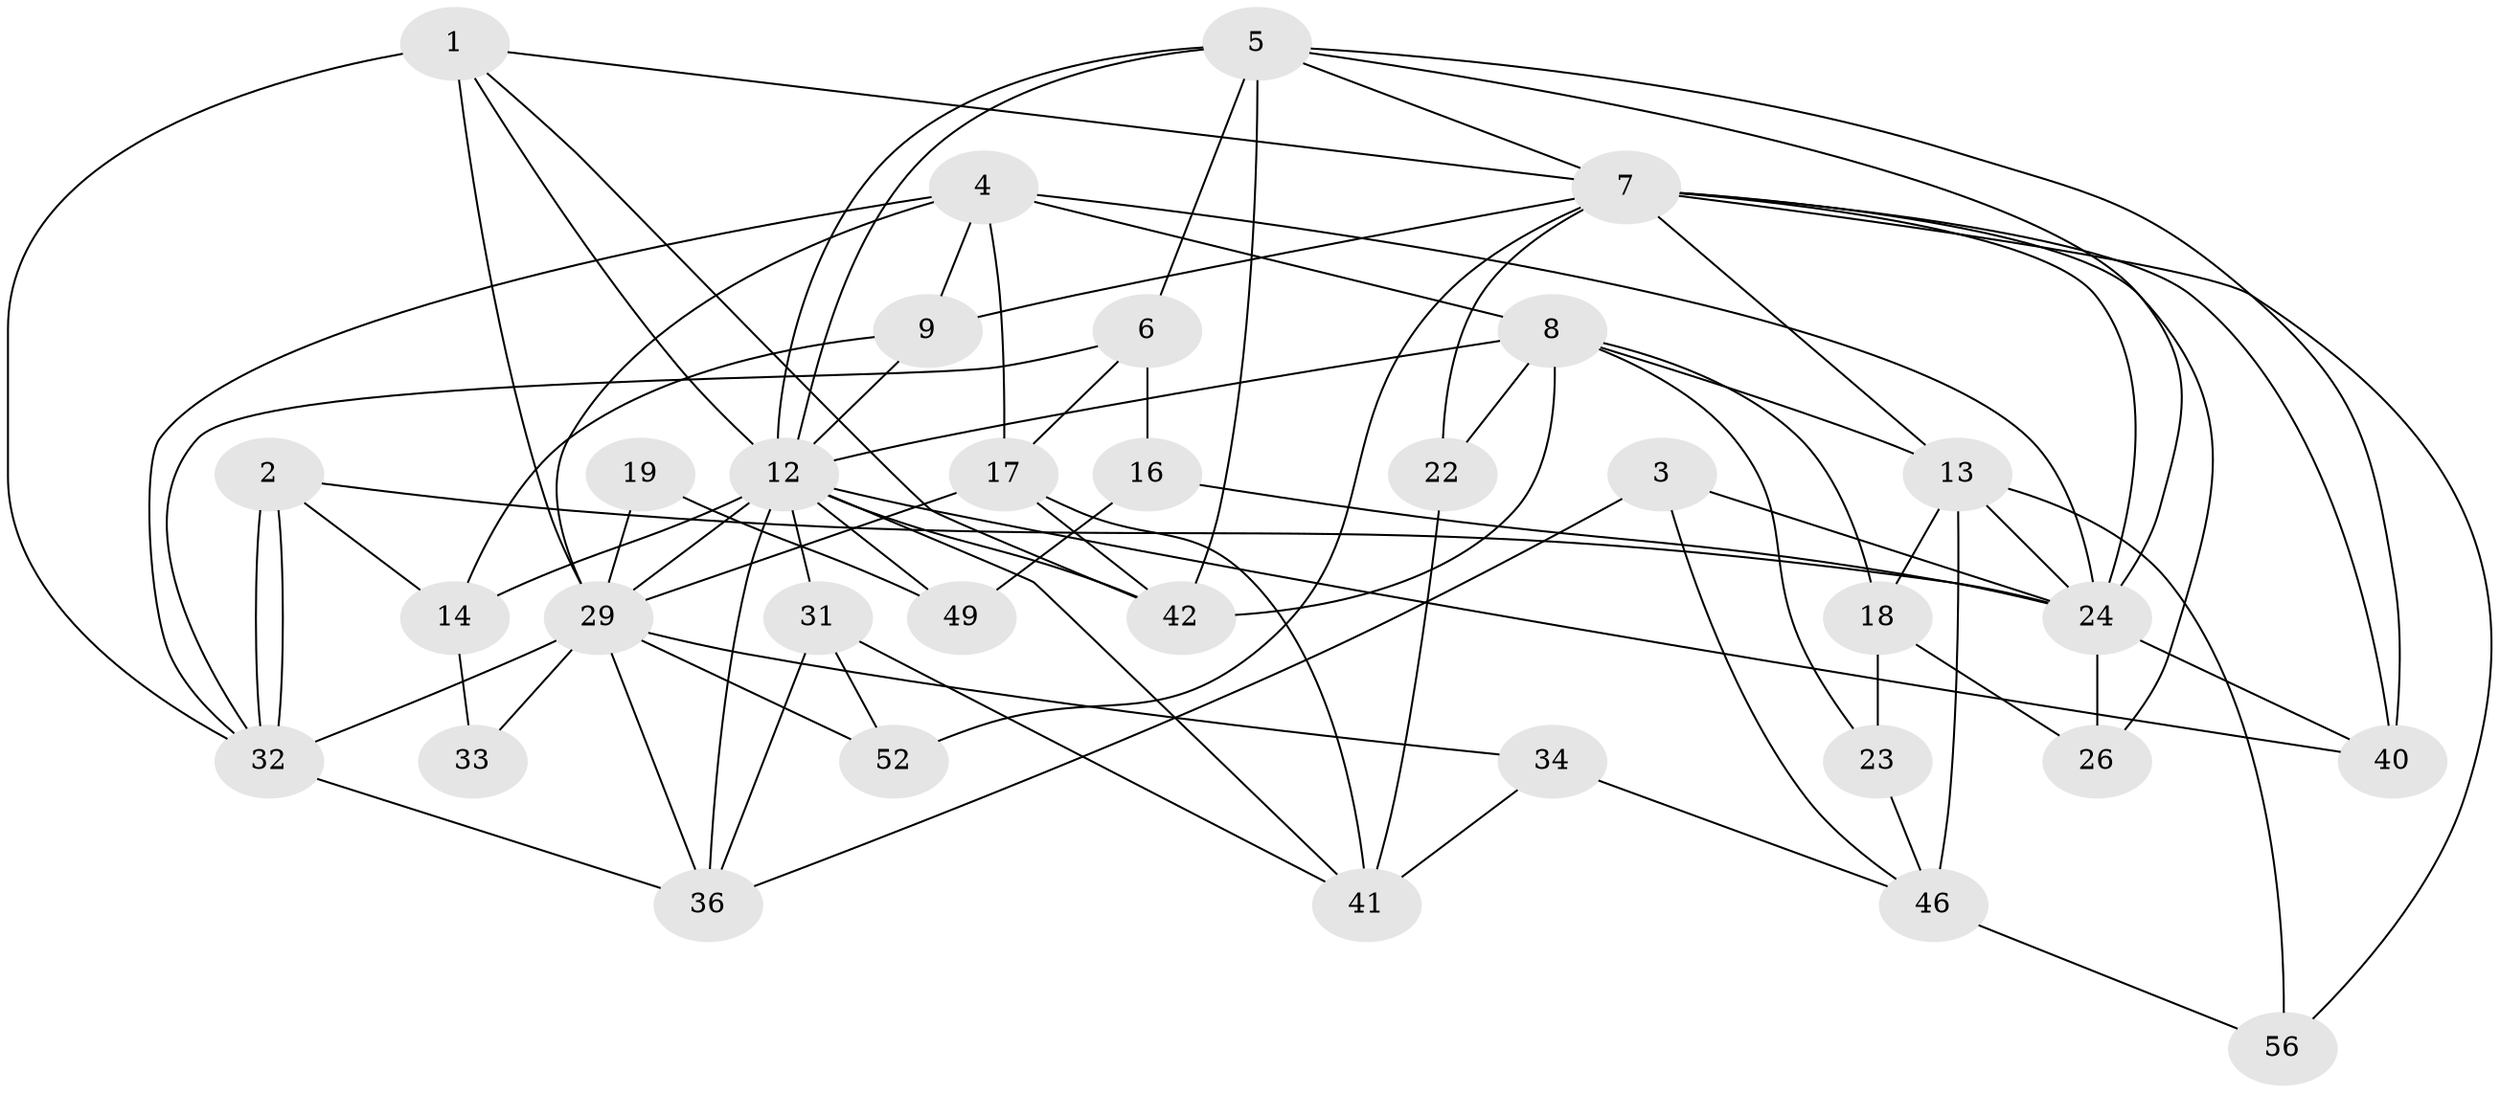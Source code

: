 // original degree distribution, {7: 0.015151515151515152, 4: 0.2878787878787879, 6: 0.07575757575757576, 2: 0.07575757575757576, 3: 0.3787878787878788, 5: 0.12121212121212122, 9: 0.030303030303030304, 8: 0.015151515151515152}
// Generated by graph-tools (version 1.1) at 2025/15/03/09/25 04:15:17]
// undirected, 33 vertices, 82 edges
graph export_dot {
graph [start="1"]
  node [color=gray90,style=filled];
  1;
  2;
  3;
  4;
  5 [super="+53+45"];
  6 [super="+25"];
  7 [super="+10+66"];
  8 [super="+11"];
  9 [super="+15"];
  12 [super="+39+51+28"];
  13 [super="+21"];
  14;
  16;
  17 [super="+20"];
  18 [super="+35"];
  19;
  22;
  23;
  24 [super="+43+27+63"];
  26;
  29 [super="+50"];
  31;
  32 [super="+37"];
  33;
  34;
  36 [super="+60"];
  40 [super="+48+47"];
  41;
  42 [super="+64"];
  46;
  49;
  52;
  56;
  1 -- 42;
  1 -- 29 [weight=2];
  1 -- 12;
  1 -- 32;
  1 -- 7;
  2 -- 14;
  2 -- 32;
  2 -- 32;
  2 -- 24;
  3 -- 46;
  3 -- 36;
  3 -- 24;
  4 -- 17;
  4 -- 29;
  4 -- 24;
  4 -- 8;
  4 -- 32;
  4 -- 9;
  5 -- 12;
  5 -- 12;
  5 -- 40;
  5 -- 42 [weight=2];
  5 -- 6;
  5 -- 24;
  5 -- 7 [weight=2];
  6 -- 16;
  6 -- 17;
  6 -- 32;
  7 -- 40;
  7 -- 13 [weight=2];
  7 -- 52;
  7 -- 22;
  7 -- 56;
  7 -- 24 [weight=2];
  7 -- 26;
  7 -- 9 [weight=2];
  8 -- 18;
  8 -- 12 [weight=2];
  8 -- 13 [weight=2];
  8 -- 22;
  8 -- 23;
  8 -- 42;
  9 -- 12;
  9 -- 14;
  12 -- 14;
  12 -- 42 [weight=2];
  12 -- 40 [weight=2];
  12 -- 41;
  12 -- 31;
  12 -- 29;
  12 -- 36 [weight=2];
  12 -- 49 [weight=2];
  13 -- 46 [weight=2];
  13 -- 18;
  13 -- 24;
  13 -- 56;
  14 -- 33;
  16 -- 24;
  16 -- 49;
  17 -- 29;
  17 -- 42;
  17 -- 41;
  18 -- 23;
  18 -- 26;
  19 -- 29 [weight=2];
  19 -- 49;
  22 -- 41;
  23 -- 46;
  24 -- 40;
  24 -- 26;
  29 -- 32;
  29 -- 52;
  29 -- 33;
  29 -- 34;
  29 -- 36;
  31 -- 52;
  31 -- 36;
  31 -- 41;
  32 -- 36;
  34 -- 41;
  34 -- 46;
  46 -- 56;
}
